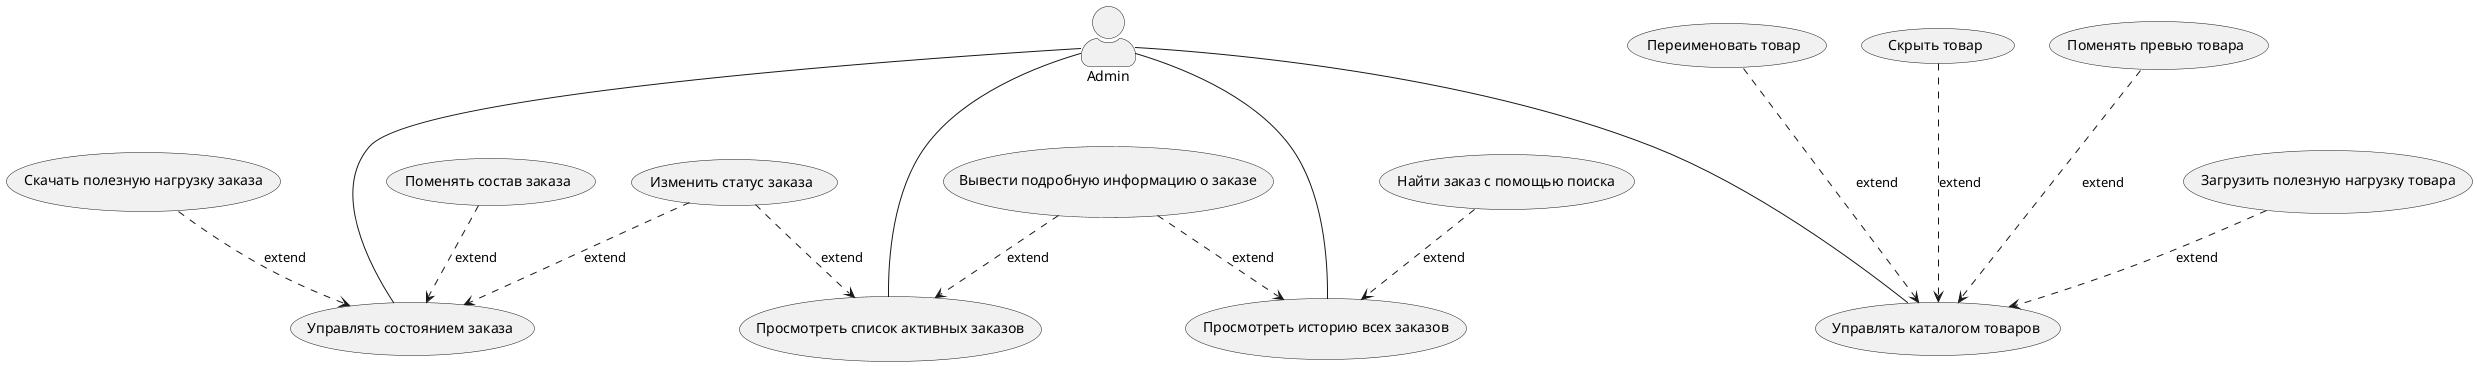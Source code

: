 @startuml
skinparam actorStyle awesome

:Admin: as Admin

(Просмотреть список активных заказов) as ShowActiveOrders
(Управлять каталогом товаров) as ManageCatalog
(Переименовать товар) as RenameItem
(Скрыть товар) as HideItem
(Поменять превью товара) as ChangeItemPreview
(Загрузить полезную нагрузку товара) as UploadOrderPayload
(Просмотреть историю всех заказов) as ShowFullOrdersHistory
(Изменить статус заказа) as ChangeOrderStatus
(Вывести подробную информацию о заказе) as AdditionalData
(Найти заказ с помощью поиска) as FindOrder
(Управлять состоянием заказа) as ManageOrderState
(Поменять состав заказа) as ChangeOrderComposition
(Скачать полезную нагрузку заказа) as DownloadOrderPayload

Admin --- ShowActiveOrders
Admin --- ManageCatalog
Admin --- ShowFullOrdersHistory
Admin --- ManageOrderState

RenameItem ...> ManageCatalog : extend
HideItem ...> ManageCatalog : extend
ChangeItemPreview ...> ManageCatalog : extend
UploadOrderPayload ..> ManageCatalog : extend
ChangeOrderStatus ..> ShowActiveOrders : extend
AdditionalData ..> ShowActiveOrders : extend
AdditionalData ..> ShowFullOrdersHistory : extend
FindOrder ..> ShowFullOrdersHistory : extend

ChangeOrderComposition ..> ManageOrderState : extend
ChangeOrderStatus ..> ManageOrderState : extend
DownloadOrderPayload ..> ManageOrderState : extend

@enduml